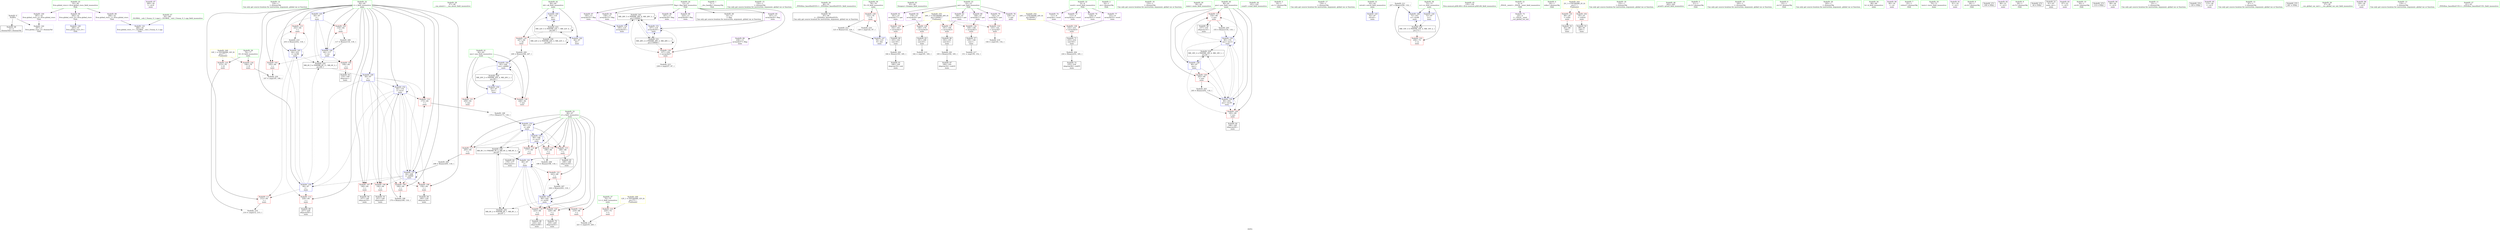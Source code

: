 digraph "SVFG" {
	label="SVFG";

	Node0x55af18cd0c40 [shape=record,color=grey,label="{NodeID: 0\nNullPtr}"];
	Node0x55af18cd0c40 -> Node0x55af18cecec0[style=solid];
	Node0x55af18cd0c40 -> Node0x55af18cf2ca0[style=solid];
	Node0x55af18cec780 [shape=record,color=purple,label="{NodeID: 97\n260\<--30\n\<--.str.6\nmain\n}"];
	Node0x55af18cd18d0 [shape=record,color=green,label="{NodeID: 14\n124\<--1\n\<--dummyObj\nCan only get source location for instruction, argument, global var or function.}"];
	Node0x55af18cec350 [shape=record,color=red,label="{NodeID: 111\n212\<--64\n\<--i\nmain\n}"];
	Node0x55af18cec350 -> Node0x55af18cf8400[style=solid];
	Node0x55af18cead10 [shape=record,color=green,label="{NodeID: 28\n47\<--48\n__cxa_atexit\<--__cxa_atexit_field_insensitive\n}"];
	Node0x55af18cf7800 [shape=record,color=grey,label="{NodeID: 208\n199 = Binary(198, 118, )\n}"];
	Node0x55af18cf7800 -> Node0x55af18cf3760[style=solid];
	Node0x55af18cf1ed0 [shape=record,color=red,label="{NodeID: 125\n213\<--76\n\<--D\nmain\n}"];
	Node0x55af18cf1ed0 -> Node0x55af18cf8400[style=solid];
	Node0x55af18ceb8d0 [shape=record,color=green,label="{NodeID: 42\n84\<--85\nok\<--ok_field_insensitive\nmain\n}"];
	Node0x55af18ceb8d0 -> Node0x55af18cf2480[style=solid];
	Node0x55af18ceb8d0 -> Node0x55af18cf3b70[style=solid];
	Node0x55af18ceb8d0 -> Node0x55af18cf3d10[style=solid];
	Node0x55af18cf2a30 [shape=record,color=red,label="{NodeID: 139\n237\<--236\n\<--arrayidx57\nmain\n}"];
	Node0x55af18cf2a30 -> Node0x55af18cf8280[style=solid];
	Node0x55af18ced5d0 [shape=record,color=black,label="{NodeID: 56\n147\<--146\nidxprom10\<--\nmain\n}"];
	Node0x55af18cf35c0 [shape=record,color=blue,label="{NodeID: 153\n66\<--174\nj\<--add\nmain\n}"];
	Node0x55af18cf35c0 -> Node0x55af18cec5c0[style=dashed];
	Node0x55af18cf35c0 -> Node0x55af18cf16b0[style=dashed];
	Node0x55af18cf35c0 -> Node0x55af18cf1780[style=dashed];
	Node0x55af18cf35c0 -> Node0x55af18cf1850[style=dashed];
	Node0x55af18cf35c0 -> Node0x55af18cf3760[style=dashed];
	Node0x55af18cf35c0 -> Node0x55af18d04760[style=dashed];
	Node0x55af18cee130 [shape=record,color=black,label="{NodeID: 70\n230\<--229\nidxprom52\<--\nmain\n}"];
	Node0x55af18ceec90 [shape=record,color=purple,label="{NodeID: 84\n158\<--13\narrayidx15\<--flag\nmain\n}"];
	Node0x55af18ccfd50 [shape=record,color=green,label="{NodeID: 1\n7\<--1\n__dso_handle\<--dummyObj\nGlob }"];
	Node0x55af18cec850 [shape=record,color=purple,label="{NodeID: 98\n285\<--32\nllvm.global_ctors_0\<--llvm.global_ctors\nGlob }"];
	Node0x55af18cec850 -> Node0x55af18cf2b00[style=solid];
	Node0x55af18cd19a0 [shape=record,color=green,label="{NodeID: 15\n132\<--1\n\<--dummyObj\nCan only get source location for instruction, argument, global var or function.}"];
	Node0x55af18cec420 [shape=record,color=red,label="{NodeID: 112\n226\<--64\n\<--i\nmain\n}"];
	Node0x55af18cec420 -> Node0x55af18cee060[style=solid];
	Node0x55af18ceade0 [shape=record,color=green,label="{NodeID: 29\n46\<--52\n_ZNSt8ios_base4InitD1Ev\<--_ZNSt8ios_base4InitD1Ev_field_insensitive\n}"];
	Node0x55af18ceade0 -> Node0x55af18ced0c0[style=solid];
	Node0x55af18cf7980 [shape=record,color=grey,label="{NodeID: 209\n249 = Binary(248, 247, )\n}"];
	Node0x55af18cf7980 -> Node0x55af18cf3eb0[style=solid];
	Node0x55af18cf1fa0 [shape=record,color=red,label="{NodeID: 126\n122\<--78\n\<--N\nmain\n}"];
	Node0x55af18cf1fa0 -> Node0x55af18cf7e00[style=solid];
	Node0x55af18cf1fa0 -> Node0x55af18cf8700[style=solid];
	Node0x55af18ceb9a0 [shape=record,color=green,label="{NodeID: 43\n93\<--94\nfreopen\<--freopen_field_insensitive\n}"];
	Node0x55af18cffc60 [shape=record,color=black,label="{NodeID: 223\nMR_22V_5 = PHI(MR_22V_7, MR_22V_4, )\npts\{85 \}\n}"];
	Node0x55af18cffc60 -> Node0x55af18cf2480[style=dashed];
	Node0x55af18cffc60 -> Node0x55af18cf3b70[style=dashed];
	Node0x55af18cffc60 -> Node0x55af18cf3d10[style=dashed];
	Node0x55af18cffc60 -> Node0x55af18cffc60[style=dashed];
	Node0x55af18cffc60 -> Node0x55af18d01f60[style=dashed];
	Node0x55af18cf2b00 [shape=record,color=blue,label="{NodeID: 140\n285\<--33\nllvm.global_ctors_0\<--\nGlob }"];
	Node0x55af18ced6a0 [shape=record,color=black,label="{NodeID: 57\n150\<--149\nconv\<--\nmain\n}"];
	Node0x55af18ced6a0 -> Node0x55af18cf8580[style=solid];
	Node0x55af18cf3690 [shape=record,color=blue,label="{NodeID: 154\n195\<--118\narrayidx35\<--\nmain\n}"];
	Node0x55af18cf3690 -> Node0x55af18d05b60[style=dashed];
	Node0x55af18cee200 [shape=record,color=black,label="{NodeID: 71\n233\<--232\nconv54\<--\nmain\n}"];
	Node0x55af18cee200 -> Node0x55af18cf0320[style=solid];
	Node0x55af18ceed60 [shape=record,color=purple,label="{NodeID: 85\n167\<--13\narrayidx20\<--flag\nmain\n}"];
	Node0x55af18ceed60 -> Node0x55af18cf3420[style=solid];
	Node0x55af18cd0de0 [shape=record,color=green,label="{NodeID: 2\n16\<--1\n.str\<--dummyObj\nGlob }"];
	Node0x55af18cec950 [shape=record,color=purple,label="{NodeID: 99\n286\<--32\nllvm.global_ctors_1\<--llvm.global_ctors\nGlob }"];
	Node0x55af18cec950 -> Node0x55af18cf2bd0[style=solid];
	Node0x55af18cd1a70 [shape=record,color=green,label="{NodeID: 16\n133\<--1\n\<--dummyObj\nCan only get source location for instruction, argument, global var or function.}"];
	Node0x55af18cec4f0 [shape=record,color=red,label="{NodeID: 113\n252\<--64\n\<--i\nmain\n}"];
	Node0x55af18cec4f0 -> Node0x55af18cf7b00[style=solid];
	Node0x55af18ceaee0 [shape=record,color=green,label="{NodeID: 30\n59\<--60\nmain\<--main_field_insensitive\n}"];
	Node0x55af18cf7b00 [shape=record,color=grey,label="{NodeID: 210\n253 = Binary(252, 118, )\n}"];
	Node0x55af18cf7b00 -> Node0x55af18cf3f80[style=solid];
	Node0x55af18cf2070 [shape=record,color=red,label="{NodeID: 127\n154\<--80\n\<--pos\nmain\n}"];
	Node0x55af18cf2070 -> Node0x55af18ced770[style=solid];
	Node0x55af18cf2070 -> Node0x55af18cf04a0[style=solid];
	Node0x55af18cebaa0 [shape=record,color=green,label="{NodeID: 44\n101\<--102\nscanf\<--scanf_field_insensitive\n}"];
	Node0x55af18d00160 [shape=record,color=black,label="{NodeID: 224\nMR_6V_5 = PHI(MR_6V_11, MR_6V_3, )\npts\{65 \}\n}"];
	Node0x55af18d00160 -> Node0x55af18cf3280[style=dashed];
	Node0x55af18cf2bd0 [shape=record,color=blue,label="{NodeID: 141\n286\<--34\nllvm.global_ctors_1\<--_GLOBAL__sub_I_Sunny_0_1.cpp\nGlob }"];
	Node0x55af18ced770 [shape=record,color=black,label="{NodeID: 58\n157\<--154\nidxprom14\<--\nmain\n}"];
	Node0x55af18d04760 [shape=record,color=black,label="{NodeID: 238\nMR_8V_3 = PHI(MR_8V_5, MR_8V_2, MR_8V_3, )\npts\{67 \}\n}"];
	Node0x55af18d04760 -> Node0x55af18cf35c0[style=dashed];
	Node0x55af18d04760 -> Node0x55af18cf3c40[style=dashed];
	Node0x55af18d04760 -> Node0x55af18d00660[style=dashed];
	Node0x55af18d04760 -> Node0x55af18d04760[style=dashed];
	Node0x55af18cf3760 [shape=record,color=blue,label="{NodeID: 155\n66\<--199\nj\<--inc37\nmain\n}"];
	Node0x55af18cf3760 -> Node0x55af18cec5c0[style=dashed];
	Node0x55af18cf3760 -> Node0x55af18cf16b0[style=dashed];
	Node0x55af18cf3760 -> Node0x55af18cf1780[style=dashed];
	Node0x55af18cf3760 -> Node0x55af18cf1850[style=dashed];
	Node0x55af18cf3760 -> Node0x55af18cf3760[style=dashed];
	Node0x55af18cf3760 -> Node0x55af18d04760[style=dashed];
	Node0x55af18cee2d0 [shape=record,color=black,label="{NodeID: 72\n235\<--234\nidxprom56\<--sub55\nmain\n}"];
	Node0x55af18ceee30 [shape=record,color=purple,label="{NodeID: 86\n187\<--13\narrayidx29\<--flag\nmain\n}"];
	Node0x55af18cd1330 [shape=record,color=green,label="{NodeID: 3\n18\<--1\n.str.1\<--dummyObj\nGlob }"];
	Node0x55af18ceca50 [shape=record,color=purple,label="{NodeID: 100\n287\<--32\nllvm.global_ctors_2\<--llvm.global_ctors\nGlob }"];
	Node0x55af18ceca50 -> Node0x55af18cf2ca0[style=solid];
	Node0x55af18cd1b40 [shape=record,color=green,label="{NodeID: 17\n134\<--1\n\<--dummyObj\nCan only get source location for instruction, argument, global var or function.}"];
	Node0x55af18cec5c0 [shape=record,color=red,label="{NodeID: 114\n177\<--66\n\<--j\nmain\n}"];
	Node0x55af18cec5c0 -> Node0x55af18cedab0[style=solid];
	Node0x55af18ceafe0 [shape=record,color=green,label="{NodeID: 31\n62\<--63\nretval\<--retval_field_insensitive\nmain\n}"];
	Node0x55af18ceafe0 -> Node0x55af18cf2da0[style=solid];
	Node0x55af18cf7c80 [shape=record,color=grey,label="{NodeID: 211\n257 = Binary(256, 118, )\n}"];
	Node0x55af18cf7c80 -> Node0x55af18cf4050[style=solid];
	Node0x55af18cf2140 [shape=record,color=red,label="{NodeID: 128\n185\<--80\n\<--pos\nmain\n}"];
	Node0x55af18cf2140 -> Node0x55af18cedc50[style=solid];
	Node0x55af18cebba0 [shape=record,color=green,label="{NodeID: 45\n135\<--136\nllvm.memset.p0i8.i64\<--llvm.memset.p0i8.i64_field_insensitive\n}"];
	Node0x55af18d00660 [shape=record,color=black,label="{NodeID: 225\nMR_8V_2 = PHI(MR_8V_7, MR_8V_1, )\npts\{67 \}\n}"];
	Node0x55af18d00660 -> Node0x55af18d04760[style=dashed];
	Node0x55af18cf2ca0 [shape=record,color=blue, style = dotted,label="{NodeID: 142\n287\<--3\nllvm.global_ctors_2\<--dummyVal\nGlob }"];
	Node0x55af18ced840 [shape=record,color=black,label="{NodeID: 59\n160\<--159\nidxprom16\<--\nmain\n}"];
	Node0x55af18cf3830 [shape=record,color=blue,label="{NodeID: 156\n80\<--203\npos\<--inc39\nmain\n}"];
	Node0x55af18cf3830 -> Node0x55af18cf2070[style=dashed];
	Node0x55af18cf3830 -> Node0x55af18cf2140[style=dashed];
	Node0x55af18cf3830 -> Node0x55af18cf2210[style=dashed];
	Node0x55af18cf3830 -> Node0x55af18cf3350[style=dashed];
	Node0x55af18cf3830 -> Node0x55af18cf3830[style=dashed];
	Node0x55af18cf3830 -> Node0x55af18d01560[style=dashed];
	Node0x55af18cee3a0 [shape=record,color=purple,label="{NodeID: 73\n43\<--4\n\<--_ZStL8__ioinit\n__cxx_global_var_init\n}"];
	Node0x55af18ceef00 [shape=record,color=purple,label="{NodeID: 87\n195\<--13\narrayidx35\<--flag\nmain\n}"];
	Node0x55af18ceef00 -> Node0x55af18cf3690[style=solid];
	Node0x55af18cd14b0 [shape=record,color=green,label="{NodeID: 4\n20\<--1\nstdin\<--dummyObj\nGlob }"];
	Node0x55af18cecb50 [shape=record,color=red,label="{NodeID: 101\n89\<--20\n\<--stdin\nmain\n}"];
	Node0x55af18cecb50 -> Node0x55af18ced290[style=solid];
	Node0x55af18cd1c10 [shape=record,color=green,label="{NodeID: 18\n152\<--1\n\<--dummyObj\nCan only get source location for instruction, argument, global var or function.}"];
	Node0x55af18cefa20 [shape=record,color=grey,label="{NodeID: 198\n170 = Binary(169, 118, )\n}"];
	Node0x55af18cefa20 -> Node0x55af18cf34f0[style=solid];
	Node0x55af18cf16b0 [shape=record,color=red,label="{NodeID: 115\n188\<--66\n\<--j\nmain\n}"];
	Node0x55af18cf16b0 -> Node0x55af18cedd20[style=solid];
	Node0x55af18ceb0b0 [shape=record,color=green,label="{NodeID: 32\n64\<--65\ni\<--i_field_insensitive\nmain\n}"];
	Node0x55af18ceb0b0 -> Node0x55af18ceccf0[style=solid];
	Node0x55af18ceb0b0 -> Node0x55af18cecdc0[style=solid];
	Node0x55af18ceb0b0 -> Node0x55af18cebe70[style=solid];
	Node0x55af18ceb0b0 -> Node0x55af18cebf40[style=solid];
	Node0x55af18ceb0b0 -> Node0x55af18cec010[style=solid];
	Node0x55af18ceb0b0 -> Node0x55af18cec0e0[style=solid];
	Node0x55af18ceb0b0 -> Node0x55af18cec1b0[style=solid];
	Node0x55af18ceb0b0 -> Node0x55af18cec280[style=solid];
	Node0x55af18ceb0b0 -> Node0x55af18cec350[style=solid];
	Node0x55af18ceb0b0 -> Node0x55af18cec420[style=solid];
	Node0x55af18ceb0b0 -> Node0x55af18cec4f0[style=solid];
	Node0x55af18ceb0b0 -> Node0x55af18cf2f40[style=solid];
	Node0x55af18ceb0b0 -> Node0x55af18cf3010[style=solid];
	Node0x55af18ceb0b0 -> Node0x55af18cf3280[style=solid];
	Node0x55af18ceb0b0 -> Node0x55af18cf34f0[style=solid];
	Node0x55af18ceb0b0 -> Node0x55af18cf3900[style=solid];
	Node0x55af18ceb0b0 -> Node0x55af18cf3aa0[style=solid];
	Node0x55af18ceb0b0 -> Node0x55af18cf3f80[style=solid];
	Node0x55af18cf7e00 [shape=record,color=grey,label="{NodeID: 212\n123 = Binary(122, 124, )\n}"];
	Node0x55af18cf7e00 -> Node0x55af18cf30e0[style=solid];
	Node0x55af18cf2210 [shape=record,color=red,label="{NodeID: 129\n202\<--80\n\<--pos\nmain\n}"];
	Node0x55af18cf2210 -> Node0x55af18cf01a0[style=solid];
	Node0x55af18cebca0 [shape=record,color=green,label="{NodeID: 46\n262\<--263\nprintf\<--printf_field_insensitive\n}"];
	Node0x55af18d00b60 [shape=record,color=black,label="{NodeID: 226\nMR_10V_3 = PHI(MR_10V_4, MR_10V_2, )\npts\{73 \}\n}"];
	Node0x55af18d00b60 -> Node0x55af18cf1c60[style=dashed];
	Node0x55af18d00b60 -> Node0x55af18cf4050[style=dashed];
	Node0x55af18cf2da0 [shape=record,color=blue,label="{NodeID: 143\n62\<--87\nretval\<--\nmain\n}"];
	Node0x55af18ced910 [shape=record,color=black,label="{NodeID: 60\n163\<--162\nconv18\<--\nmain\n}"];
	Node0x55af18ced910 -> Node0x55af18cf0020[style=solid];
	Node0x55af18cf3900 [shape=record,color=blue,label="{NodeID: 157\n64\<--206\ni\<--add40\nmain\n}"];
	Node0x55af18cf3900 -> Node0x55af18cebf40[style=dashed];
	Node0x55af18cf3900 -> Node0x55af18cec010[style=dashed];
	Node0x55af18cf3900 -> Node0x55af18cec0e0[style=dashed];
	Node0x55af18cf3900 -> Node0x55af18cec1b0[style=dashed];
	Node0x55af18cf3900 -> Node0x55af18cec280[style=dashed];
	Node0x55af18cf3900 -> Node0x55af18cf34f0[style=dashed];
	Node0x55af18cf3900 -> Node0x55af18cf3900[style=dashed];
	Node0x55af18cf3900 -> Node0x55af18cf3aa0[style=dashed];
	Node0x55af18cee470 [shape=record,color=purple,label="{NodeID: 74\n111\<--8\narrayidx\<--word\nmain\n}"];
	Node0x55af18d07c50 [shape=record,color=yellow,style=double,label="{NodeID: 254\n24V_1 = ENCHI(MR_24V_0)\npts\{90000 \}\nFun[main]}"];
	Node0x55af18d07c50 -> Node0x55af18cf2960[style=dashed];
	Node0x55af18ceefd0 [shape=record,color=purple,label="{NodeID: 88\n225\<--13\narrayidx49\<--flag\nmain\n}"];
	Node0x55af18cd1150 [shape=record,color=green,label="{NodeID: 5\n21\<--1\n.str.2\<--dummyObj\nGlob }"];
	Node0x55af18cecc20 [shape=record,color=red,label="{NodeID: 102\n95\<--25\n\<--stdout\nmain\n}"];
	Node0x55af18cecc20 -> Node0x55af18ced360[style=solid];
	Node0x55af18cd1ce0 [shape=record,color=green,label="{NodeID: 19\n165\<--1\n\<--dummyObj\nCan only get source location for instruction, argument, global var or function.}"];
	Node0x55af18cefba0 [shape=record,color=grey,label="{NodeID: 199\n174 = Binary(173, 118, )\n}"];
	Node0x55af18cefba0 -> Node0x55af18cf35c0[style=solid];
	Node0x55af18cf1780 [shape=record,color=red,label="{NodeID: 116\n198\<--66\n\<--j\nmain\n}"];
	Node0x55af18cf1780 -> Node0x55af18cf7800[style=solid];
	Node0x55af18ceb180 [shape=record,color=green,label="{NodeID: 33\n66\<--67\nj\<--j_field_insensitive\nmain\n}"];
	Node0x55af18ceb180 -> Node0x55af18cec5c0[style=solid];
	Node0x55af18ceb180 -> Node0x55af18cf16b0[style=solid];
	Node0x55af18ceb180 -> Node0x55af18cf1780[style=solid];
	Node0x55af18ceb180 -> Node0x55af18cf1850[style=solid];
	Node0x55af18ceb180 -> Node0x55af18cf1920[style=solid];
	Node0x55af18ceb180 -> Node0x55af18cf19f0[style=solid];
	Node0x55af18ceb180 -> Node0x55af18cf1ac0[style=solid];
	Node0x55af18ceb180 -> Node0x55af18cf1b90[style=solid];
	Node0x55af18ceb180 -> Node0x55af18cf35c0[style=solid];
	Node0x55af18ceb180 -> Node0x55af18cf3760[style=solid];
	Node0x55af18ceb180 -> Node0x55af18cf3c40[style=solid];
	Node0x55af18ceb180 -> Node0x55af18cf3de0[style=solid];
	Node0x55af18cf7f80 [shape=record,color=grey,label="{NodeID: 213\n182 = cmp(181, 183, )\n}"];
	Node0x55af18cf22e0 [shape=record,color=red,label="{NodeID: 130\n248\<--82\n\<--ans\nmain\n}"];
	Node0x55af18cf22e0 -> Node0x55af18cf7980[style=solid];
	Node0x55af18cebda0 [shape=record,color=green,label="{NodeID: 47\n34\<--281\n_GLOBAL__sub_I_Sunny_0_1.cpp\<--_GLOBAL__sub_I_Sunny_0_1.cpp_field_insensitive\n}"];
	Node0x55af18cebda0 -> Node0x55af18cf2bd0[style=solid];
	Node0x55af18cf2e70 [shape=record,color=blue,label="{NodeID: 144\n72\<--87\ncs\<--\nmain\n}"];
	Node0x55af18cf2e70 -> Node0x55af18d00b60[style=dashed];
	Node0x55af18ced9e0 [shape=record,color=black,label="{NodeID: 61\n166\<--164\nidxprom19\<--sub\nmain\n}"];
	Node0x55af18cf39d0 [shape=record,color=blue,label="{NodeID: 158\n82\<--87\nans\<--\nmain\n}"];
	Node0x55af18cf39d0 -> Node0x55af18cf22e0[style=dashed];
	Node0x55af18cf39d0 -> Node0x55af18cf23b0[style=dashed];
	Node0x55af18cf39d0 -> Node0x55af18cf3eb0[style=dashed];
	Node0x55af18cf39d0 -> Node0x55af18d01a60[style=dashed];
	Node0x55af18cee540 [shape=record,color=purple,label="{NodeID: 75\n112\<--8\narraydecay\<--word\nmain\n}"];
	Node0x55af18d07d30 [shape=record,color=yellow,style=double,label="{NodeID: 255\n26V_1 = ENCHI(MR_26V_0)\npts\{120000 \}\nFun[main]}"];
	Node0x55af18d07d30 -> Node0x55af18cf2550[style=dashed];
	Node0x55af18d07d30 -> Node0x55af18cf2620[style=dashed];
	Node0x55af18d07d30 -> Node0x55af18cf26f0[style=dashed];
	Node0x55af18d07d30 -> Node0x55af18cf27c0[style=dashed];
	Node0x55af18d07d30 -> Node0x55af18cf2890[style=dashed];
	Node0x55af18cef0a0 [shape=record,color=purple,label="{NodeID: 89\n236\<--13\narrayidx57\<--flag\nmain\n}"];
	Node0x55af18cef0a0 -> Node0x55af18cf2a30[style=solid];
	Node0x55af18cd11e0 [shape=record,color=green,label="{NodeID: 6\n23\<--1\n.str.3\<--dummyObj\nGlob }"];
	Node0x55af18ceccf0 [shape=record,color=red,label="{NodeID: 103\n105\<--64\n\<--i\nmain\n}"];
	Node0x55af18ceccf0 -> Node0x55af18cf8a00[style=solid];
	Node0x55af18cd1db0 [shape=record,color=green,label="{NodeID: 20\n183\<--1\n\<--dummyObj\nCan only get source location for instruction, argument, global var or function.}"];
	Node0x55af18cefd20 [shape=record,color=grey,label="{NodeID: 200\n206 = Binary(205, 118, )\n}"];
	Node0x55af18cefd20 -> Node0x55af18cf3900[style=solid];
	Node0x55af18cf1850 [shape=record,color=red,label="{NodeID: 117\n205\<--66\n\<--j\nmain\n}"];
	Node0x55af18cf1850 -> Node0x55af18cefd20[style=solid];
	Node0x55af18ceb250 [shape=record,color=green,label="{NodeID: 34\n68\<--69\nk\<--k_field_insensitive\nmain\n}"];
	Node0x55af18cf8100 [shape=record,color=grey,label="{NodeID: 214\n221 = cmp(219, 220, )\n}"];
	Node0x55af18cf23b0 [shape=record,color=red,label="{NodeID: 131\n259\<--82\n\<--ans\nmain\n}"];
	Node0x55af18cecec0 [shape=record,color=black,label="{NodeID: 48\n2\<--3\ndummyVal\<--dummyVal\n}"];
	Node0x55af18d01560 [shape=record,color=black,label="{NodeID: 228\nMR_18V_2 = PHI(MR_18V_4, MR_18V_1, )\npts\{81 \}\n}"];
	Node0x55af18d01560 -> Node0x55af18cf31b0[style=dashed];
	Node0x55af18cf2f40 [shape=record,color=blue,label="{NodeID: 145\n64\<--87\ni\<--\nmain\n}"];
	Node0x55af18cf2f40 -> Node0x55af18ceccf0[style=dashed];
	Node0x55af18cf2f40 -> Node0x55af18cecdc0[style=dashed];
	Node0x55af18cf2f40 -> Node0x55af18cebe70[style=dashed];
	Node0x55af18cf2f40 -> Node0x55af18cf3010[style=dashed];
	Node0x55af18cf2f40 -> Node0x55af18d00160[style=dashed];
	Node0x55af18cedab0 [shape=record,color=black,label="{NodeID: 62\n178\<--177\nidxprom23\<--\nmain\n}"];
	Node0x55af18d05b60 [shape=record,color=black,label="{NodeID: 242\nMR_28V_5 = PHI(MR_28V_6, MR_28V_3, )\npts\{150000 \}\n}"];
	Node0x55af18d05b60 -> Node0x55af18cf2a30[style=dashed];
	Node0x55af18d05b60 -> Node0x55af18cf3420[style=dashed];
	Node0x55af18d05b60 -> Node0x55af18cf3690[style=dashed];
	Node0x55af18d05b60 -> Node0x55af18d02460[style=dashed];
	Node0x55af18d05b60 -> Node0x55af18d05b60[style=dashed];
	Node0x55af18cf3aa0 [shape=record,color=blue,label="{NodeID: 159\n64\<--87\ni\<--\nmain\n}"];
	Node0x55af18cf3aa0 -> Node0x55af18cec350[style=dashed];
	Node0x55af18cf3aa0 -> Node0x55af18cec420[style=dashed];
	Node0x55af18cf3aa0 -> Node0x55af18cec4f0[style=dashed];
	Node0x55af18cf3aa0 -> Node0x55af18cf3f80[style=dashed];
	Node0x55af18cf3aa0 -> Node0x55af18d00160[style=dashed];
	Node0x55af18cee610 [shape=record,color=purple,label="{NodeID: 76\n228\<--8\narrayidx51\<--word\nmain\n}"];
	Node0x55af18cef170 [shape=record,color=purple,label="{NodeID: 90\n90\<--16\n\<--.str\nmain\n}"];
	Node0x55af18cd0f60 [shape=record,color=green,label="{NodeID: 7\n25\<--1\nstdout\<--dummyObj\nGlob }"];
	Node0x55af18cecdc0 [shape=record,color=red,label="{NodeID: 104\n109\<--64\n\<--i\nmain\n}"];
	Node0x55af18cecdc0 -> Node0x55af18ced430[style=solid];
	Node0x55af18cea860 [shape=record,color=green,label="{NodeID: 21\n4\<--6\n_ZStL8__ioinit\<--_ZStL8__ioinit_field_insensitive\nGlob }"];
	Node0x55af18cea860 -> Node0x55af18cee3a0[style=solid];
	Node0x55af18cefea0 [shape=record,color=grey,label="{NodeID: 201\n193 = Binary(192, 165, )\n}"];
	Node0x55af18cefea0 -> Node0x55af18cedec0[style=solid];
	Node0x55af18cf1920 [shape=record,color=red,label="{NodeID: 118\n219\<--66\n\<--j\nmain\n}"];
	Node0x55af18cf1920 -> Node0x55af18cf8100[style=solid];
	Node0x55af18ceb320 [shape=record,color=green,label="{NodeID: 35\n70\<--71\ntests\<--tests_field_insensitive\nmain\n}"];
	Node0x55af18cf8280 [shape=record,color=grey,label="{NodeID: 215\n238 = cmp(237, 87, )\n}"];
	Node0x55af18cf2480 [shape=record,color=red,label="{NodeID: 132\n247\<--84\n\<--ok\nmain\n}"];
	Node0x55af18cf2480 -> Node0x55af18cf7980[style=solid];
	Node0x55af18cecfc0 [shape=record,color=black,label="{NodeID: 49\n14\<--13\n\<--flag\nCan only get source location for instruction, argument, global var or function.}"];
	Node0x55af18d01a60 [shape=record,color=black,label="{NodeID: 229\nMR_20V_2 = PHI(MR_20V_4, MR_20V_1, )\npts\{83 \}\n}"];
	Node0x55af18d01a60 -> Node0x55af18cf39d0[style=dashed];
	Node0x55af18cf3010 [shape=record,color=blue,label="{NodeID: 146\n64\<--117\ni\<--inc\nmain\n}"];
	Node0x55af18cf3010 -> Node0x55af18ceccf0[style=dashed];
	Node0x55af18cf3010 -> Node0x55af18cecdc0[style=dashed];
	Node0x55af18cf3010 -> Node0x55af18cebe70[style=dashed];
	Node0x55af18cf3010 -> Node0x55af18cf3010[style=dashed];
	Node0x55af18cf3010 -> Node0x55af18d00160[style=dashed];
	Node0x55af18cedb80 [shape=record,color=black,label="{NodeID: 63\n181\<--180\nconv25\<--\nmain\n}"];
	Node0x55af18cedb80 -> Node0x55af18cf7f80[style=solid];
	Node0x55af18d06060 [shape=record,color=yellow,style=double,label="{NodeID: 243\n2V_1 = ENCHI(MR_2V_0)\npts\{1 \}\nFun[main]}"];
	Node0x55af18d06060 -> Node0x55af18cecb50[style=dashed];
	Node0x55af18d06060 -> Node0x55af18cecc20[style=dashed];
	Node0x55af18cf3b70 [shape=record,color=blue,label="{NodeID: 160\n84\<--118\nok\<--\nmain\n}"];
	Node0x55af18cf3b70 -> Node0x55af18cffc60[style=dashed];
	Node0x55af18cee6e0 [shape=record,color=purple,label="{NodeID: 77\n231\<--8\narrayidx53\<--word\nmain\n}"];
	Node0x55af18cee6e0 -> Node0x55af18cf2960[style=solid];
	Node0x55af18cef240 [shape=record,color=purple,label="{NodeID: 91\n91\<--18\n\<--.str.1\nmain\n}"];
	Node0x55af18cd0ff0 [shape=record,color=green,label="{NodeID: 8\n26\<--1\n.str.4\<--dummyObj\nGlob }"];
	Node0x55af18d130c0 [shape=record,color=black,label="{NodeID: 271\n100 = PHI()\n}"];
	Node0x55af18cebe70 [shape=record,color=red,label="{NodeID: 105\n116\<--64\n\<--i\nmain\n}"];
	Node0x55af18cebe70 -> Node0x55af18cf7540[style=solid];
	Node0x55af18cea8f0 [shape=record,color=green,label="{NodeID: 22\n8\<--9\nword\<--word_field_insensitive\nGlob }"];
	Node0x55af18cea8f0 -> Node0x55af18cee470[style=solid];
	Node0x55af18cea8f0 -> Node0x55af18cee540[style=solid];
	Node0x55af18cea8f0 -> Node0x55af18cee610[style=solid];
	Node0x55af18cea8f0 -> Node0x55af18cee6e0[style=solid];
	Node0x55af18cf0020 [shape=record,color=grey,label="{NodeID: 202\n164 = Binary(163, 165, )\n}"];
	Node0x55af18cf0020 -> Node0x55af18ced9e0[style=solid];
	Node0x55af18cf19f0 [shape=record,color=red,label="{NodeID: 119\n223\<--66\n\<--j\nmain\n}"];
	Node0x55af18cf19f0 -> Node0x55af18cedf90[style=solid];
	Node0x55af18ceb3f0 [shape=record,color=green,label="{NodeID: 36\n72\<--73\ncs\<--cs_field_insensitive\nmain\n}"];
	Node0x55af18ceb3f0 -> Node0x55af18cf1c60[style=solid];
	Node0x55af18ceb3f0 -> Node0x55af18cf2e70[style=solid];
	Node0x55af18ceb3f0 -> Node0x55af18cf4050[style=solid];
	Node0x55af18cf8400 [shape=record,color=grey,label="{NodeID: 216\n214 = cmp(212, 213, )\n}"];
	Node0x55af18cf2550 [shape=record,color=red,label="{NodeID: 133\n143\<--142\n\<--arrayidx7\nmain\n}"];
	Node0x55af18cf2550 -> Node0x55af18cf8880[style=solid];
	Node0x55af18ced0c0 [shape=record,color=black,label="{NodeID: 50\n45\<--46\n\<--_ZNSt8ios_base4InitD1Ev\nCan only get source location for instruction, argument, global var or function.}"];
	Node0x55af18d01f60 [shape=record,color=black,label="{NodeID: 230\nMR_22V_2 = PHI(MR_22V_3, MR_22V_1, )\npts\{85 \}\n}"];
	Node0x55af18d01f60 -> Node0x55af18cf3b70[style=dashed];
	Node0x55af18d01f60 -> Node0x55af18d01f60[style=dashed];
	Node0x55af18cf30e0 [shape=record,color=blue,label="{NodeID: 147\n78\<--123\nN\<--dec\nmain\n}"];
	Node0x55af18cf30e0 -> Node0x55af18cf1fa0[style=dashed];
	Node0x55af18cf30e0 -> Node0x55af18cf30e0[style=dashed];
	Node0x55af18cedc50 [shape=record,color=black,label="{NodeID: 64\n186\<--185\nidxprom28\<--\nmain\n}"];
	Node0x55af18cf3c40 [shape=record,color=blue,label="{NodeID: 161\n66\<--87\nj\<--\nmain\n}"];
	Node0x55af18cf3c40 -> Node0x55af18cf1920[style=dashed];
	Node0x55af18cf3c40 -> Node0x55af18cf19f0[style=dashed];
	Node0x55af18cf3c40 -> Node0x55af18cf1ac0[style=dashed];
	Node0x55af18cf3c40 -> Node0x55af18cf1b90[style=dashed];
	Node0x55af18cf3c40 -> Node0x55af18cf3c40[style=dashed];
	Node0x55af18cf3c40 -> Node0x55af18cf3de0[style=dashed];
	Node0x55af18cf3c40 -> Node0x55af18d00660[style=dashed];
	Node0x55af18cee7b0 [shape=record,color=purple,label="{NodeID: 78\n129\<--10\n\<--pat\nmain\n}"];
	Node0x55af18cef310 [shape=record,color=purple,label="{NodeID: 92\n96\<--21\n\<--.str.2\nmain\n}"];
	Node0x55af18cd26b0 [shape=record,color=green,label="{NodeID: 9\n28\<--1\n.str.5\<--dummyObj\nGlob }"];
	Node0x55af18d12520 [shape=record,color=black,label="{NodeID: 272\n44 = PHI()\n}"];
	Node0x55af18cebf40 [shape=record,color=red,label="{NodeID: 106\n140\<--64\n\<--i\nmain\n}"];
	Node0x55af18cebf40 -> Node0x55af18ced500[style=solid];
	Node0x55af18cea980 [shape=record,color=green,label="{NodeID: 23\n10\<--12\npat\<--pat_field_insensitive\nGlob }"];
	Node0x55af18cea980 -> Node0x55af18cee7b0[style=solid];
	Node0x55af18cea980 -> Node0x55af18cee880[style=solid];
	Node0x55af18cea980 -> Node0x55af18cee950[style=solid];
	Node0x55af18cea980 -> Node0x55af18ceea20[style=solid];
	Node0x55af18cea980 -> Node0x55af18ceeaf0[style=solid];
	Node0x55af18cea980 -> Node0x55af18ceebc0[style=solid];
	Node0x55af18cf01a0 [shape=record,color=grey,label="{NodeID: 203\n203 = Binary(202, 118, )\n}"];
	Node0x55af18cf01a0 -> Node0x55af18cf3830[style=solid];
	Node0x55af18cf1ac0 [shape=record,color=red,label="{NodeID: 120\n229\<--66\n\<--j\nmain\n}"];
	Node0x55af18cf1ac0 -> Node0x55af18cee130[style=solid];
	Node0x55af18ceb4c0 [shape=record,color=green,label="{NodeID: 37\n74\<--75\nL\<--L_field_insensitive\nmain\n}"];
	Node0x55af18ceb4c0 -> Node0x55af18cf1d30[style=solid];
	Node0x55af18cf8580 [shape=record,color=grey,label="{NodeID: 217\n151 = cmp(150, 152, )\n}"];
	Node0x55af18cf2620 [shape=record,color=red,label="{NodeID: 134\n149\<--148\n\<--arrayidx11\nmain\n}"];
	Node0x55af18cf2620 -> Node0x55af18ced6a0[style=solid];
	Node0x55af18ced1c0 [shape=record,color=black,label="{NodeID: 51\n61\<--87\nmain_ret\<--\nmain\n}"];
	Node0x55af18d02460 [shape=record,color=black,label="{NodeID: 231\nMR_28V_2 = PHI(MR_28V_3, MR_28V_1, )\npts\{150000 \}\n}"];
	Node0x55af18d02460 -> Node0x55af18cf2a30[style=dashed];
	Node0x55af18d02460 -> Node0x55af18cf3420[style=dashed];
	Node0x55af18d02460 -> Node0x55af18d02460[style=dashed];
	Node0x55af18d02460 -> Node0x55af18d05b60[style=dashed];
	Node0x55af18cf31b0 [shape=record,color=blue,label="{NodeID: 148\n80\<--87\npos\<--\nmain\n}"];
	Node0x55af18cf31b0 -> Node0x55af18cf2070[style=dashed];
	Node0x55af18cf31b0 -> Node0x55af18cf2140[style=dashed];
	Node0x55af18cf31b0 -> Node0x55af18cf2210[style=dashed];
	Node0x55af18cf31b0 -> Node0x55af18cf3350[style=dashed];
	Node0x55af18cf31b0 -> Node0x55af18cf3830[style=dashed];
	Node0x55af18cf31b0 -> Node0x55af18d01560[style=dashed];
	Node0x55af18cedd20 [shape=record,color=black,label="{NodeID: 65\n189\<--188\nidxprom30\<--\nmain\n}"];
	Node0x55af18cf3d10 [shape=record,color=blue,label="{NodeID: 162\n84\<--87\nok\<--\nmain\n}"];
	Node0x55af18cf3d10 -> Node0x55af18cffc60[style=dashed];
	Node0x55af18cee880 [shape=record,color=purple,label="{NodeID: 79\n142\<--10\narrayidx7\<--pat\nmain\n}"];
	Node0x55af18cee880 -> Node0x55af18cf2550[style=solid];
	Node0x55af18cef3e0 [shape=record,color=purple,label="{NodeID: 93\n97\<--23\n\<--.str.3\nmain\n}"];
	Node0x55af18cd2780 [shape=record,color=green,label="{NodeID: 10\n30\<--1\n.str.6\<--dummyObj\nGlob }"];
	Node0x55af18d12620 [shape=record,color=black,label="{NodeID: 273\n114 = PHI()\n}"];
	Node0x55af18cec010 [shape=record,color=red,label="{NodeID: 107\n146\<--64\n\<--i\nmain\n}"];
	Node0x55af18cec010 -> Node0x55af18ced5d0[style=solid];
	Node0x55af18ceaa10 [shape=record,color=green,label="{NodeID: 24\n13\<--15\nflag\<--flag_field_insensitive\nGlob }"];
	Node0x55af18ceaa10 -> Node0x55af18cecfc0[style=solid];
	Node0x55af18ceaa10 -> Node0x55af18ceec90[style=solid];
	Node0x55af18ceaa10 -> Node0x55af18ceed60[style=solid];
	Node0x55af18ceaa10 -> Node0x55af18ceee30[style=solid];
	Node0x55af18ceaa10 -> Node0x55af18ceef00[style=solid];
	Node0x55af18ceaa10 -> Node0x55af18ceefd0[style=solid];
	Node0x55af18ceaa10 -> Node0x55af18cef0a0[style=solid];
	Node0x55af18cf0320 [shape=record,color=grey,label="{NodeID: 204\n234 = Binary(233, 165, )\n}"];
	Node0x55af18cf0320 -> Node0x55af18cee2d0[style=solid];
	Node0x55af18cf1b90 [shape=record,color=red,label="{NodeID: 121\n243\<--66\n\<--j\nmain\n}"];
	Node0x55af18cf1b90 -> Node0x55af18cf7680[style=solid];
	Node0x55af18ceb590 [shape=record,color=green,label="{NodeID: 38\n76\<--77\nD\<--D_field_insensitive\nmain\n}"];
	Node0x55af18ceb590 -> Node0x55af18cf1e00[style=solid];
	Node0x55af18ceb590 -> Node0x55af18cf1ed0[style=solid];
	Node0x55af18cf8700 [shape=record,color=grey,label="{NodeID: 218\n126 = cmp(122, 87, )\n}"];
	Node0x55af18cf26f0 [shape=record,color=red,label="{NodeID: 135\n162\<--161\n\<--arrayidx17\nmain\n}"];
	Node0x55af18cf26f0 -> Node0x55af18ced910[style=solid];
	Node0x55af18ced290 [shape=record,color=black,label="{NodeID: 52\n92\<--89\ncall\<--\nmain\n}"];
	Node0x55af18cf3280 [shape=record,color=blue,label="{NodeID: 149\n64\<--87\ni\<--\nmain\n}"];
	Node0x55af18cf3280 -> Node0x55af18cebf40[style=dashed];
	Node0x55af18cf3280 -> Node0x55af18cec010[style=dashed];
	Node0x55af18cf3280 -> Node0x55af18cec0e0[style=dashed];
	Node0x55af18cf3280 -> Node0x55af18cec1b0[style=dashed];
	Node0x55af18cf3280 -> Node0x55af18cec280[style=dashed];
	Node0x55af18cf3280 -> Node0x55af18cf34f0[style=dashed];
	Node0x55af18cf3280 -> Node0x55af18cf3900[style=dashed];
	Node0x55af18cf3280 -> Node0x55af18cf3aa0[style=dashed];
	Node0x55af18ceddf0 [shape=record,color=black,label="{NodeID: 66\n192\<--191\nconv32\<--\nmain\n}"];
	Node0x55af18ceddf0 -> Node0x55af18cefea0[style=solid];
	Node0x55af18cf3de0 [shape=record,color=blue,label="{NodeID: 163\n66\<--244\nj\<--inc62\nmain\n}"];
	Node0x55af18cf3de0 -> Node0x55af18cf1920[style=dashed];
	Node0x55af18cf3de0 -> Node0x55af18cf19f0[style=dashed];
	Node0x55af18cf3de0 -> Node0x55af18cf1ac0[style=dashed];
	Node0x55af18cf3de0 -> Node0x55af18cf1b90[style=dashed];
	Node0x55af18cf3de0 -> Node0x55af18cf3c40[style=dashed];
	Node0x55af18cf3de0 -> Node0x55af18cf3de0[style=dashed];
	Node0x55af18cf3de0 -> Node0x55af18d00660[style=dashed];
	Node0x55af18cee950 [shape=record,color=purple,label="{NodeID: 80\n148\<--10\narrayidx11\<--pat\nmain\n}"];
	Node0x55af18cee950 -> Node0x55af18cf2620[style=solid];
	Node0x55af18cef4b0 [shape=record,color=purple,label="{NodeID: 94\n99\<--26\n\<--.str.4\nmain\n}"];
	Node0x55af18cd1660 [shape=record,color=green,label="{NodeID: 11\n33\<--1\n\<--dummyObj\nCan only get source location for instruction, argument, global var or function.}"];
	Node0x55af18d12720 [shape=record,color=black,label="{NodeID: 274\n130 = PHI()\n}"];
	Node0x55af18cec0e0 [shape=record,color=red,label="{NodeID: 108\n159\<--64\n\<--i\nmain\n}"];
	Node0x55af18cec0e0 -> Node0x55af18ced840[style=solid];
	Node0x55af18ceaaa0 [shape=record,color=green,label="{NodeID: 25\n32\<--36\nllvm.global_ctors\<--llvm.global_ctors_field_insensitive\nGlob }"];
	Node0x55af18ceaaa0 -> Node0x55af18cec850[style=solid];
	Node0x55af18ceaaa0 -> Node0x55af18cec950[style=solid];
	Node0x55af18ceaaa0 -> Node0x55af18ceca50[style=solid];
	Node0x55af18cf04a0 [shape=record,color=grey,label="{NodeID: 205\n155 = Binary(154, 118, )\n}"];
	Node0x55af18cf04a0 -> Node0x55af18cf3350[style=solid];
	Node0x55af18cf1c60 [shape=record,color=red,label="{NodeID: 122\n256\<--72\n\<--cs\nmain\n}"];
	Node0x55af18cf1c60 -> Node0x55af18cf7c80[style=solid];
	Node0x55af18ceb660 [shape=record,color=green,label="{NodeID: 39\n78\<--79\nN\<--N_field_insensitive\nmain\n}"];
	Node0x55af18ceb660 -> Node0x55af18cf1fa0[style=solid];
	Node0x55af18ceb660 -> Node0x55af18cf30e0[style=solid];
	Node0x55af18cf8880 [shape=record,color=grey,label="{NodeID: 219\n144 = cmp(143, 132, )\n}"];
	Node0x55af18cf27c0 [shape=record,color=red,label="{NodeID: 136\n180\<--179\n\<--arrayidx24\nmain\n}"];
	Node0x55af18cf27c0 -> Node0x55af18cedb80[style=solid];
	Node0x55af18ced360 [shape=record,color=black,label="{NodeID: 53\n98\<--95\ncall1\<--\nmain\n}"];
	Node0x55af18cf3350 [shape=record,color=blue,label="{NodeID: 150\n80\<--155\npos\<--inc13\nmain\n}"];
	Node0x55af18cf3350 -> Node0x55af18cf2070[style=dashed];
	Node0x55af18cf3350 -> Node0x55af18cf2140[style=dashed];
	Node0x55af18cf3350 -> Node0x55af18cf2210[style=dashed];
	Node0x55af18cf3350 -> Node0x55af18cf3350[style=dashed];
	Node0x55af18cf3350 -> Node0x55af18cf3830[style=dashed];
	Node0x55af18cf3350 -> Node0x55af18d01560[style=dashed];
	Node0x55af18cedec0 [shape=record,color=black,label="{NodeID: 67\n194\<--193\nidxprom34\<--sub33\nmain\n}"];
	Node0x55af18cf3eb0 [shape=record,color=blue,label="{NodeID: 164\n82\<--249\nans\<--add64\nmain\n}"];
	Node0x55af18cf3eb0 -> Node0x55af18cf22e0[style=dashed];
	Node0x55af18cf3eb0 -> Node0x55af18cf23b0[style=dashed];
	Node0x55af18cf3eb0 -> Node0x55af18cf3eb0[style=dashed];
	Node0x55af18cf3eb0 -> Node0x55af18d01a60[style=dashed];
	Node0x55af18ceea20 [shape=record,color=purple,label="{NodeID: 81\n161\<--10\narrayidx17\<--pat\nmain\n}"];
	Node0x55af18ceea20 -> Node0x55af18cf26f0[style=solid];
	Node0x55af18cef580 [shape=record,color=purple,label="{NodeID: 95\n113\<--28\n\<--.str.5\nmain\n}"];
	Node0x55af18cd1730 [shape=record,color=green,label="{NodeID: 12\n87\<--1\n\<--dummyObj\nCan only get source location for instruction, argument, global var or function.}"];
	Node0x55af18d12820 [shape=record,color=black,label="{NodeID: 275\n261 = PHI()\n}"];
	Node0x55af18cec1b0 [shape=record,color=red,label="{NodeID: 109\n169\<--64\n\<--i\nmain\n}"];
	Node0x55af18cec1b0 -> Node0x55af18cefa20[style=solid];
	Node0x55af18ceab70 [shape=record,color=green,label="{NodeID: 26\n37\<--38\n__cxx_global_var_init\<--__cxx_global_var_init_field_insensitive\n}"];
	Node0x55af18cf7540 [shape=record,color=grey,label="{NodeID: 206\n117 = Binary(116, 118, )\n}"];
	Node0x55af18cf7540 -> Node0x55af18cf3010[style=solid];
	Node0x55af18cf1d30 [shape=record,color=red,label="{NodeID: 123\n220\<--74\n\<--L\nmain\n}"];
	Node0x55af18cf1d30 -> Node0x55af18cf8100[style=solid];
	Node0x55af18ceb730 [shape=record,color=green,label="{NodeID: 40\n80\<--81\npos\<--pos_field_insensitive\nmain\n}"];
	Node0x55af18ceb730 -> Node0x55af18cf2070[style=solid];
	Node0x55af18ceb730 -> Node0x55af18cf2140[style=solid];
	Node0x55af18ceb730 -> Node0x55af18cf2210[style=solid];
	Node0x55af18ceb730 -> Node0x55af18cf31b0[style=solid];
	Node0x55af18ceb730 -> Node0x55af18cf3350[style=solid];
	Node0x55af18ceb730 -> Node0x55af18cf3830[style=solid];
	Node0x55af18cf8a00 [shape=record,color=grey,label="{NodeID: 220\n107 = cmp(105, 106, )\n}"];
	Node0x55af18cf2890 [shape=record,color=red,label="{NodeID: 137\n191\<--190\n\<--arrayidx31\nmain\n}"];
	Node0x55af18cf2890 -> Node0x55af18ceddf0[style=solid];
	Node0x55af18ced430 [shape=record,color=black,label="{NodeID: 54\n110\<--109\nidxprom\<--\nmain\n}"];
	Node0x55af18cf3420 [shape=record,color=blue,label="{NodeID: 151\n167\<--118\narrayidx20\<--\nmain\n}"];
	Node0x55af18cf3420 -> Node0x55af18cf2a30[style=dashed];
	Node0x55af18cf3420 -> Node0x55af18cf3420[style=dashed];
	Node0x55af18cf3420 -> Node0x55af18d02460[style=dashed];
	Node0x55af18cf3420 -> Node0x55af18d05b60[style=dashed];
	Node0x55af18cedf90 [shape=record,color=black,label="{NodeID: 68\n224\<--223\nidxprom48\<--\nmain\n}"];
	Node0x55af18d07710 [shape=record,color=yellow,style=double,label="{NodeID: 248\n12V_1 = ENCHI(MR_12V_0)\npts\{75 \}\nFun[main]}"];
	Node0x55af18d07710 -> Node0x55af18cf1d30[style=dashed];
	Node0x55af18cf3f80 [shape=record,color=blue,label="{NodeID: 165\n64\<--253\ni\<--inc66\nmain\n}"];
	Node0x55af18cf3f80 -> Node0x55af18cec350[style=dashed];
	Node0x55af18cf3f80 -> Node0x55af18cec420[style=dashed];
	Node0x55af18cf3f80 -> Node0x55af18cec4f0[style=dashed];
	Node0x55af18cf3f80 -> Node0x55af18cf3f80[style=dashed];
	Node0x55af18cf3f80 -> Node0x55af18d00160[style=dashed];
	Node0x55af18ceeaf0 [shape=record,color=purple,label="{NodeID: 82\n179\<--10\narrayidx24\<--pat\nmain\n}"];
	Node0x55af18ceeaf0 -> Node0x55af18cf27c0[style=solid];
	Node0x55af18cec6b0 [shape=record,color=purple,label="{NodeID: 96\n128\<--28\n\<--.str.5\nmain\n}"];
	Node0x55af18cd1800 [shape=record,color=green,label="{NodeID: 13\n118\<--1\n\<--dummyObj\nCan only get source location for instruction, argument, global var or function.}"];
	Node0x55af18cec280 [shape=record,color=red,label="{NodeID: 110\n173\<--64\n\<--i\nmain\n}"];
	Node0x55af18cec280 -> Node0x55af18cefba0[style=solid];
	Node0x55af18ceac40 [shape=record,color=green,label="{NodeID: 27\n41\<--42\n_ZNSt8ios_base4InitC1Ev\<--_ZNSt8ios_base4InitC1Ev_field_insensitive\n}"];
	Node0x55af18cf7680 [shape=record,color=grey,label="{NodeID: 207\n244 = Binary(243, 118, )\n}"];
	Node0x55af18cf7680 -> Node0x55af18cf3de0[style=solid];
	Node0x55af18cf1e00 [shape=record,color=red,label="{NodeID: 124\n106\<--76\n\<--D\nmain\n}"];
	Node0x55af18cf1e00 -> Node0x55af18cf8a00[style=solid];
	Node0x55af18ceb800 [shape=record,color=green,label="{NodeID: 41\n82\<--83\nans\<--ans_field_insensitive\nmain\n}"];
	Node0x55af18ceb800 -> Node0x55af18cf22e0[style=solid];
	Node0x55af18ceb800 -> Node0x55af18cf23b0[style=solid];
	Node0x55af18ceb800 -> Node0x55af18cf39d0[style=solid];
	Node0x55af18ceb800 -> Node0x55af18cf3eb0[style=solid];
	Node0x55af18cf2960 [shape=record,color=red,label="{NodeID: 138\n232\<--231\n\<--arrayidx53\nmain\n}"];
	Node0x55af18cf2960 -> Node0x55af18cee200[style=solid];
	Node0x55af18ced500 [shape=record,color=black,label="{NodeID: 55\n141\<--140\nidxprom6\<--\nmain\n}"];
	Node0x55af18cf34f0 [shape=record,color=blue,label="{NodeID: 152\n64\<--170\ni\<--inc21\nmain\n}"];
	Node0x55af18cf34f0 -> Node0x55af18cebf40[style=dashed];
	Node0x55af18cf34f0 -> Node0x55af18cec010[style=dashed];
	Node0x55af18cf34f0 -> Node0x55af18cec0e0[style=dashed];
	Node0x55af18cf34f0 -> Node0x55af18cec1b0[style=dashed];
	Node0x55af18cf34f0 -> Node0x55af18cec280[style=dashed];
	Node0x55af18cf34f0 -> Node0x55af18cf34f0[style=dashed];
	Node0x55af18cf34f0 -> Node0x55af18cf3900[style=dashed];
	Node0x55af18cf34f0 -> Node0x55af18cf3aa0[style=dashed];
	Node0x55af18cee060 [shape=record,color=black,label="{NodeID: 69\n227\<--226\nidxprom50\<--\nmain\n}"];
	Node0x55af18d077f0 [shape=record,color=yellow,style=double,label="{NodeID: 249\n14V_1 = ENCHI(MR_14V_0)\npts\{77 \}\nFun[main]}"];
	Node0x55af18d077f0 -> Node0x55af18cf1e00[style=dashed];
	Node0x55af18d077f0 -> Node0x55af18cf1ed0[style=dashed];
	Node0x55af18cf4050 [shape=record,color=blue,label="{NodeID: 166\n72\<--257\ncs\<--inc68\nmain\n}"];
	Node0x55af18cf4050 -> Node0x55af18d00b60[style=dashed];
	Node0x55af18ceebc0 [shape=record,color=purple,label="{NodeID: 83\n190\<--10\narrayidx31\<--pat\nmain\n}"];
	Node0x55af18ceebc0 -> Node0x55af18cf2890[style=solid];
}
